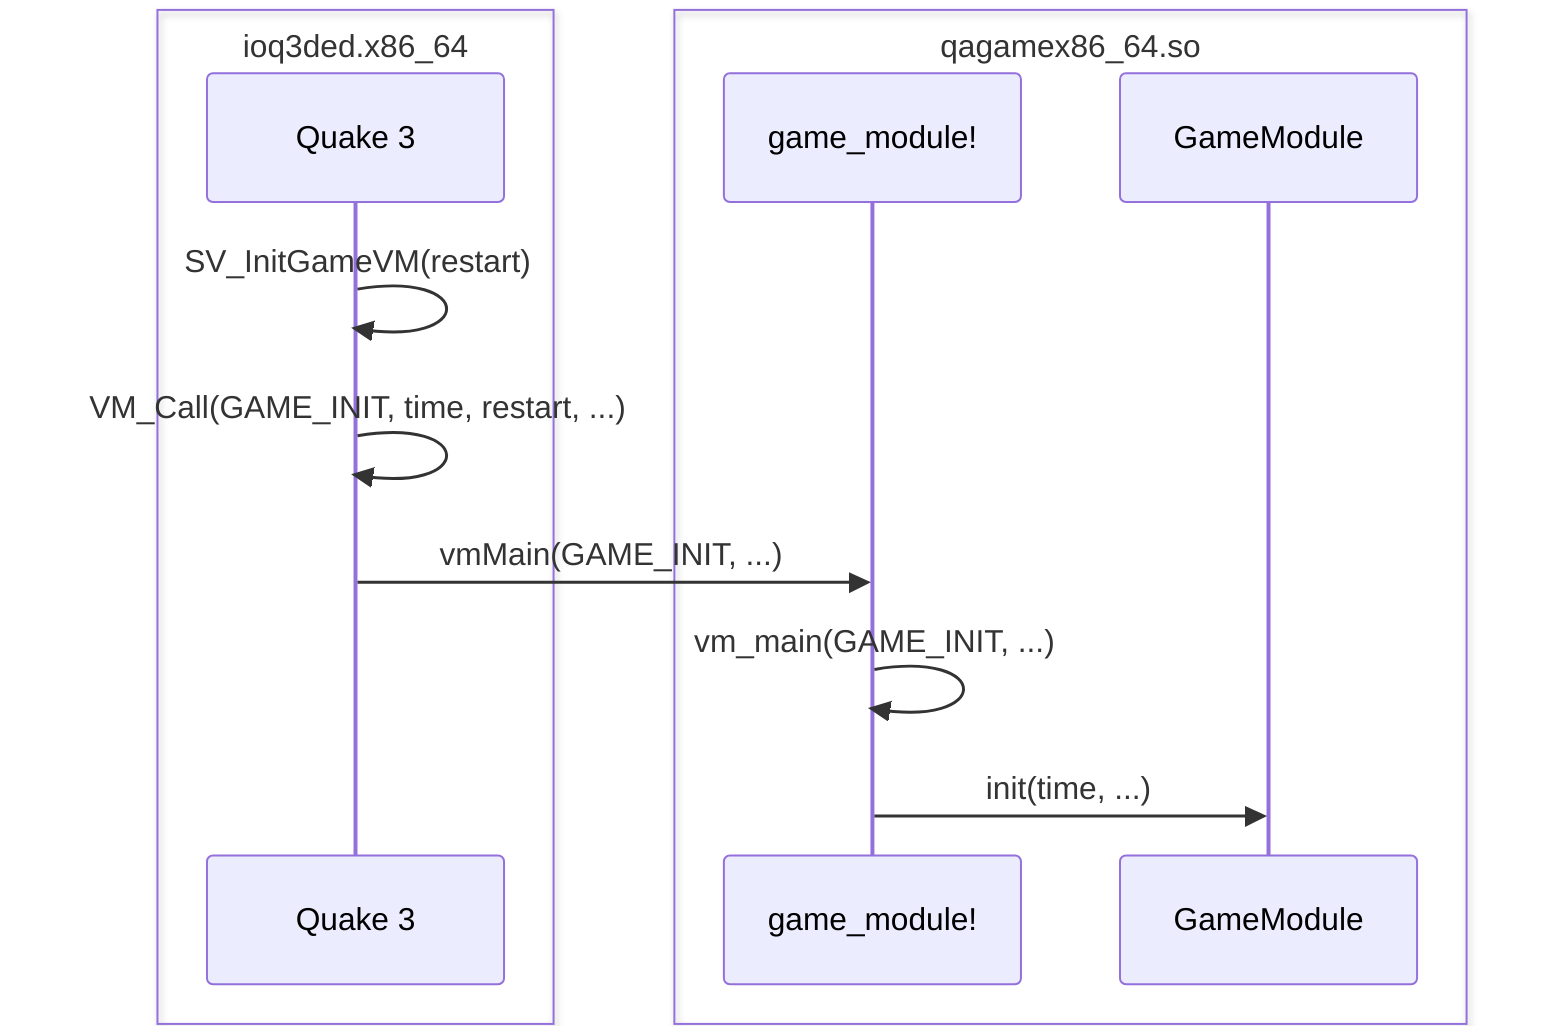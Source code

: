 sequenceDiagram
    box ioq3ded.x86_64
        participant q3 as Quake 3
    end
    box qagamex86_64.so
        participant m as game_module!
        participant s as GameModule
    end

    q3->>q3: SV_InitGameVM(restart)
    q3->>q3: VM_Call(GAME_INIT, time, restart, ...)
    q3->>m: vmMain(GAME_INIT, ...)
    m->>m: vm_main(GAME_INIT, ...)
    m->>s: init(time, ...)